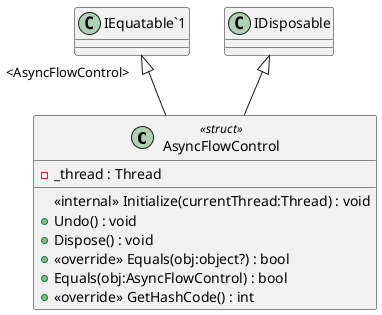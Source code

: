 @startuml
class AsyncFlowControl <<struct>> {
    - _thread : Thread
    <<internal>> Initialize(currentThread:Thread) : void
    + Undo() : void
    + Dispose() : void
    + <<override>> Equals(obj:object?) : bool
    + Equals(obj:AsyncFlowControl) : bool
    + <<override>> GetHashCode() : int
}
"IEquatable`1" "<AsyncFlowControl>" <|-- AsyncFlowControl
IDisposable <|-- AsyncFlowControl
@enduml

